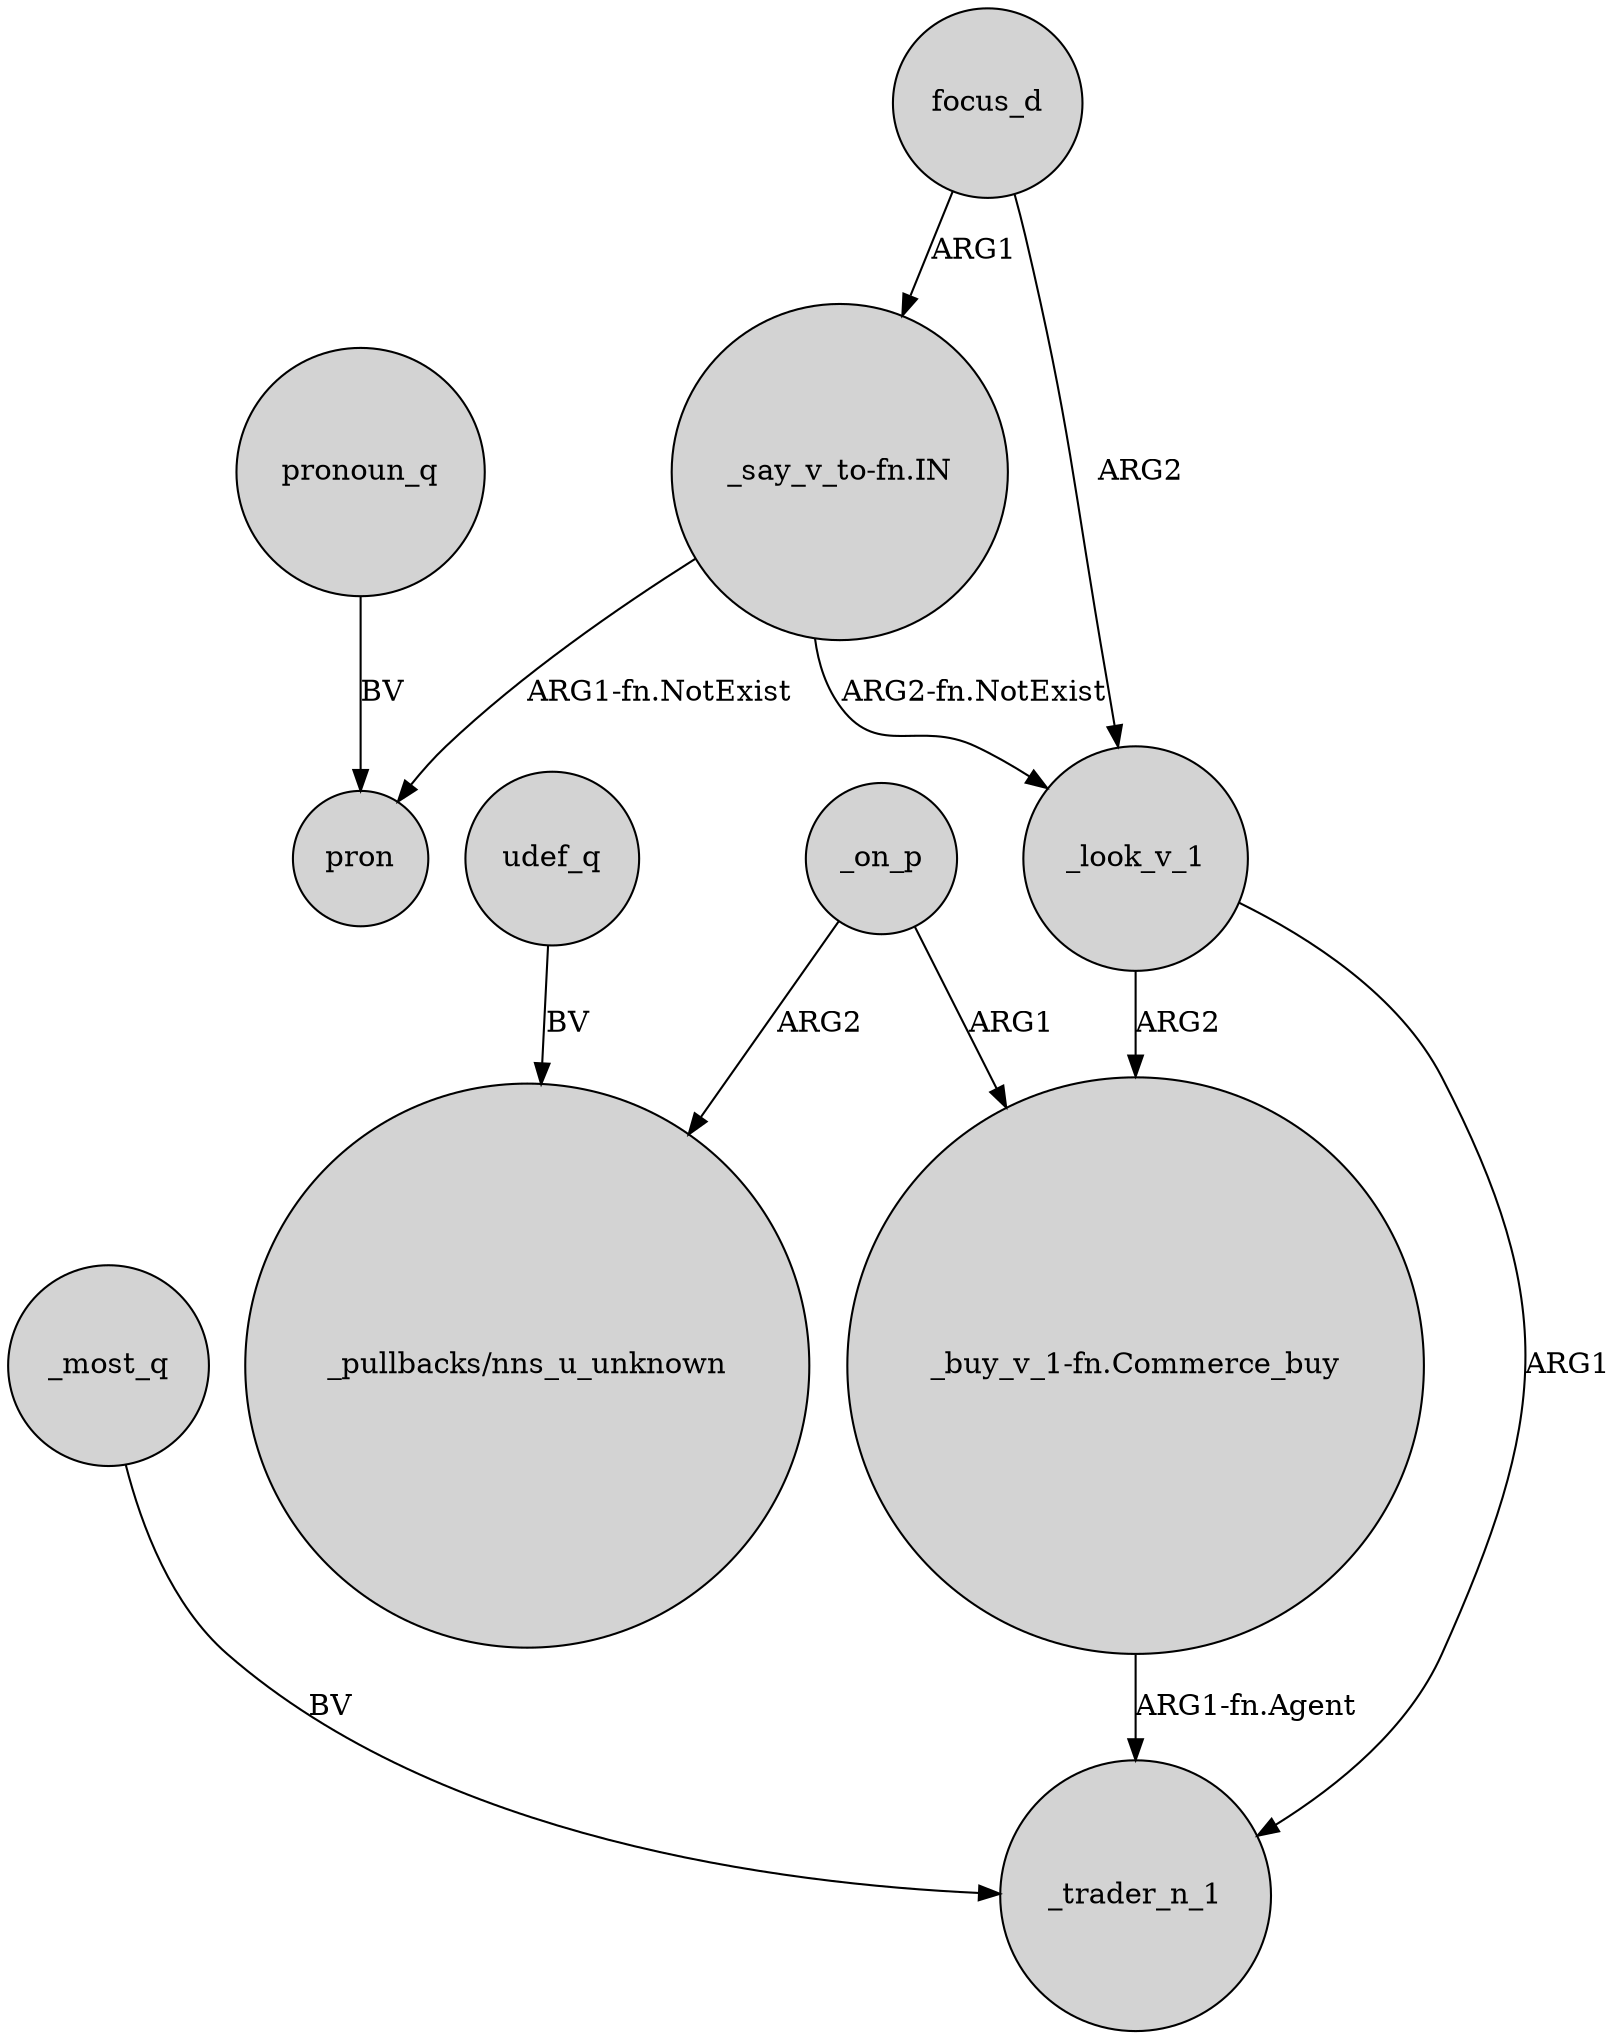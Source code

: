 digraph {
	node [shape=circle style=filled]
	"_say_v_to-fn.IN" -> pron [label="ARG1-fn.NotExist"]
	_on_p -> "_pullbacks/nns_u_unknown" [label=ARG2]
	"_buy_v_1-fn.Commerce_buy" -> _trader_n_1 [label="ARG1-fn.Agent"]
	udef_q -> "_pullbacks/nns_u_unknown" [label=BV]
	_look_v_1 -> _trader_n_1 [label=ARG1]
	_on_p -> "_buy_v_1-fn.Commerce_buy" [label=ARG1]
	pronoun_q -> pron [label=BV]
	focus_d -> _look_v_1 [label=ARG2]
	"_say_v_to-fn.IN" -> _look_v_1 [label="ARG2-fn.NotExist"]
	_most_q -> _trader_n_1 [label=BV]
	focus_d -> "_say_v_to-fn.IN" [label=ARG1]
	_look_v_1 -> "_buy_v_1-fn.Commerce_buy" [label=ARG2]
}
